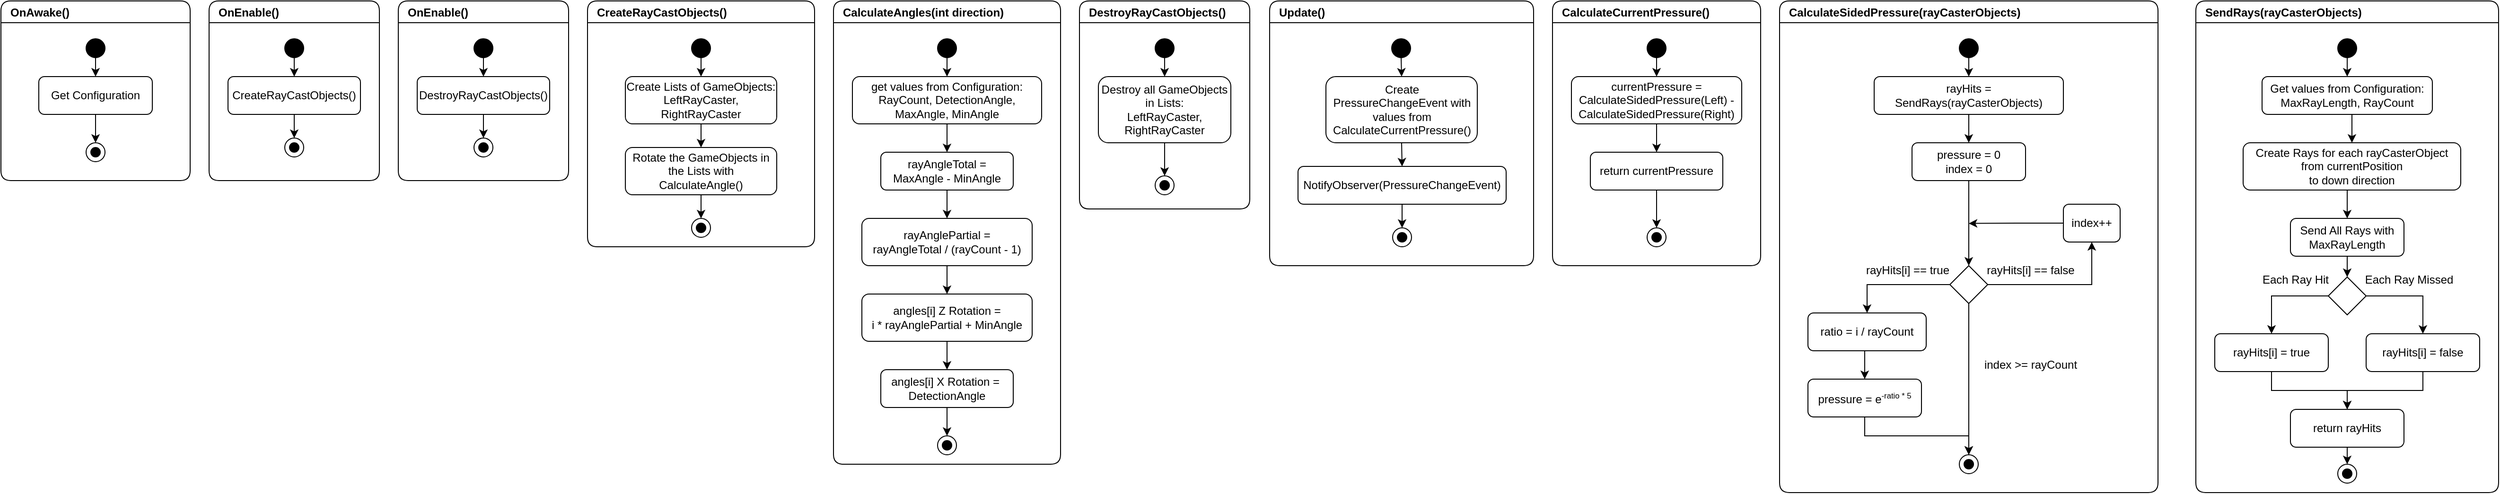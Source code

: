 <mxfile version="21.2.1" type="device" pages="2">
  <diagram id="C5RBs43oDa-KdzZeNtuy" name="SidePressureCalculator">
    <mxGraphModel dx="993" dy="639" grid="1" gridSize="10" guides="1" tooltips="1" connect="1" arrows="1" fold="1" page="1" pageScale="1" pageWidth="827" pageHeight="1169" math="0" shadow="0">
      <root>
        <mxCell id="WIyWlLk6GJQsqaUBKTNV-0" />
        <mxCell id="WIyWlLk6GJQsqaUBKTNV-1" parent="WIyWlLk6GJQsqaUBKTNV-0" />
        <mxCell id="3PD8EsSAfqM94zHy5beu-1" value="CalculateAngles(int direction)" style="swimlane;startSize=23;rounded=1;align=left;swimlaneLine=1;verticalAlign=middle;horizontal=1;labelPosition=center;verticalLabelPosition=middle;labelBorderColor=none;spacingLeft=8;" vertex="1" parent="WIyWlLk6GJQsqaUBKTNV-1">
          <mxGeometry x="960" y="120" width="240" height="490" as="geometry" />
        </mxCell>
        <mxCell id="G2wJKYzunVCFJC5xFMRT-25" style="edgeStyle=orthogonalEdgeStyle;rounded=0;orthogonalLoop=1;jettySize=auto;html=1;exitX=0.5;exitY=1;exitDx=0;exitDy=0;entryX=0.5;entryY=0;entryDx=0;entryDy=0;" edge="1" parent="3PD8EsSAfqM94zHy5beu-1" source="9zGBP2KqgMAAKQmjWY-i-0" target="9zGBP2KqgMAAKQmjWY-i-1">
          <mxGeometry relative="1" as="geometry" />
        </mxCell>
        <mxCell id="9zGBP2KqgMAAKQmjWY-i-0" value="" style="ellipse;whiteSpace=wrap;html=1;aspect=fixed;fillColor=#000000;strokeColor=#000000;" vertex="1" parent="3PD8EsSAfqM94zHy5beu-1">
          <mxGeometry x="110" y="40" width="20" height="20" as="geometry" />
        </mxCell>
        <mxCell id="G2wJKYzunVCFJC5xFMRT-26" style="edgeStyle=orthogonalEdgeStyle;rounded=0;orthogonalLoop=1;jettySize=auto;html=1;exitX=0.5;exitY=1;exitDx=0;exitDy=0;entryX=0.5;entryY=0;entryDx=0;entryDy=0;" edge="1" parent="3PD8EsSAfqM94zHy5beu-1" source="9zGBP2KqgMAAKQmjWY-i-1" target="G2wJKYzunVCFJC5xFMRT-16">
          <mxGeometry relative="1" as="geometry" />
        </mxCell>
        <mxCell id="9zGBP2KqgMAAKQmjWY-i-1" value="get values from Configuration:&lt;br&gt;RayCount, DetectionAngle, MaxAngle, MinAngle" style="rounded=1;whiteSpace=wrap;html=1;strokeColor=#000000;fillColor=default;" vertex="1" parent="3PD8EsSAfqM94zHy5beu-1">
          <mxGeometry x="20" y="80" width="200" height="50" as="geometry" />
        </mxCell>
        <mxCell id="G2wJKYzunVCFJC5xFMRT-27" style="edgeStyle=orthogonalEdgeStyle;rounded=0;orthogonalLoop=1;jettySize=auto;html=1;exitX=0.5;exitY=1;exitDx=0;exitDy=0;entryX=0.5;entryY=0;entryDx=0;entryDy=0;" edge="1" parent="3PD8EsSAfqM94zHy5beu-1" source="G2wJKYzunVCFJC5xFMRT-16" target="G2wJKYzunVCFJC5xFMRT-17">
          <mxGeometry relative="1" as="geometry" />
        </mxCell>
        <mxCell id="G2wJKYzunVCFJC5xFMRT-16" value="rayAngleTotal = MaxAngle - MinAngle" style="rounded=1;whiteSpace=wrap;html=1;strokeColor=#000000;fillColor=default;" vertex="1" parent="3PD8EsSAfqM94zHy5beu-1">
          <mxGeometry x="50" y="160" width="140" height="40" as="geometry" />
        </mxCell>
        <mxCell id="G2wJKYzunVCFJC5xFMRT-24" style="edgeStyle=orthogonalEdgeStyle;rounded=0;orthogonalLoop=1;jettySize=auto;html=1;exitX=0.5;exitY=1;exitDx=0;exitDy=0;entryX=0.5;entryY=0;entryDx=0;entryDy=0;" edge="1" parent="3PD8EsSAfqM94zHy5beu-1" source="G2wJKYzunVCFJC5xFMRT-17" target="G2wJKYzunVCFJC5xFMRT-18">
          <mxGeometry relative="1" as="geometry" />
        </mxCell>
        <mxCell id="G2wJKYzunVCFJC5xFMRT-17" value="rayAnglePartial =&lt;br&gt;rayAngleTotal / (rayCount - 1)" style="rounded=1;whiteSpace=wrap;html=1;strokeColor=#000000;fillColor=default;" vertex="1" parent="3PD8EsSAfqM94zHy5beu-1">
          <mxGeometry x="30" y="230" width="180" height="50" as="geometry" />
        </mxCell>
        <mxCell id="G2wJKYzunVCFJC5xFMRT-23" style="edgeStyle=orthogonalEdgeStyle;rounded=0;orthogonalLoop=1;jettySize=auto;html=1;exitX=0.5;exitY=1;exitDx=0;exitDy=0;entryX=0.5;entryY=0;entryDx=0;entryDy=0;" edge="1" parent="3PD8EsSAfqM94zHy5beu-1" source="G2wJKYzunVCFJC5xFMRT-18" target="G2wJKYzunVCFJC5xFMRT-19">
          <mxGeometry relative="1" as="geometry" />
        </mxCell>
        <mxCell id="G2wJKYzunVCFJC5xFMRT-18" value="angles[i] Z Rotation =&lt;br&gt;i * rayAnglePartial + MinAngle" style="rounded=1;whiteSpace=wrap;html=1;strokeColor=#000000;fillColor=default;" vertex="1" parent="3PD8EsSAfqM94zHy5beu-1">
          <mxGeometry x="30" y="310" width="180" height="50" as="geometry" />
        </mxCell>
        <mxCell id="G2wJKYzunVCFJC5xFMRT-22" style="edgeStyle=orthogonalEdgeStyle;rounded=0;orthogonalLoop=1;jettySize=auto;html=1;exitX=0.5;exitY=1;exitDx=0;exitDy=0;entryX=0.5;entryY=0;entryDx=0;entryDy=0;" edge="1" parent="3PD8EsSAfqM94zHy5beu-1" source="G2wJKYzunVCFJC5xFMRT-19" target="G2wJKYzunVCFJC5xFMRT-20">
          <mxGeometry relative="1" as="geometry" />
        </mxCell>
        <mxCell id="G2wJKYzunVCFJC5xFMRT-19" value="angles[i] X Rotation =&amp;nbsp;&lt;br&gt;DetectionAngle" style="rounded=1;whiteSpace=wrap;html=1;strokeColor=#000000;fillColor=default;" vertex="1" parent="3PD8EsSAfqM94zHy5beu-1">
          <mxGeometry x="50" y="390" width="140" height="40" as="geometry" />
        </mxCell>
        <mxCell id="G2wJKYzunVCFJC5xFMRT-20" value="" style="ellipse;whiteSpace=wrap;html=1;aspect=fixed;fillColor=#FFFFFF;strokeColor=#000000;" vertex="1" parent="3PD8EsSAfqM94zHy5beu-1">
          <mxGeometry x="110" y="460" width="20" height="20" as="geometry" />
        </mxCell>
        <mxCell id="G2wJKYzunVCFJC5xFMRT-21" value="" style="ellipse;whiteSpace=wrap;html=1;aspect=fixed;fillColor=#000000;strokeColor=#000000;strokeWidth=1;" vertex="1" parent="3PD8EsSAfqM94zHy5beu-1">
          <mxGeometry x="115" y="465" width="10" height="10" as="geometry" />
        </mxCell>
        <mxCell id="9c97Y-6t8RP4Wa17bOTk-2" value="OnAwake()" style="swimlane;startSize=23;rounded=1;align=left;swimlaneLine=1;verticalAlign=middle;horizontal=1;labelPosition=center;verticalLabelPosition=middle;labelBorderColor=none;spacingLeft=8;" vertex="1" parent="WIyWlLk6GJQsqaUBKTNV-1">
          <mxGeometry x="80" y="120" width="200" height="190" as="geometry" />
        </mxCell>
        <mxCell id="9c97Y-6t8RP4Wa17bOTk-7" style="edgeStyle=orthogonalEdgeStyle;rounded=0;orthogonalLoop=1;jettySize=auto;html=1;exitX=0.5;exitY=1;exitDx=0;exitDy=0;entryX=0.5;entryY=0;entryDx=0;entryDy=0;" edge="1" parent="9c97Y-6t8RP4Wa17bOTk-2" source="9c97Y-6t8RP4Wa17bOTk-3" target="9c97Y-6t8RP4Wa17bOTk-4">
          <mxGeometry relative="1" as="geometry" />
        </mxCell>
        <mxCell id="9c97Y-6t8RP4Wa17bOTk-3" value="" style="ellipse;whiteSpace=wrap;html=1;aspect=fixed;fillColor=#000000;strokeColor=#000000;" vertex="1" parent="9c97Y-6t8RP4Wa17bOTk-2">
          <mxGeometry x="90" y="40" width="20" height="20" as="geometry" />
        </mxCell>
        <mxCell id="9c97Y-6t8RP4Wa17bOTk-8" style="edgeStyle=orthogonalEdgeStyle;rounded=0;orthogonalLoop=1;jettySize=auto;html=1;exitX=0.5;exitY=1;exitDx=0;exitDy=0;entryX=0.5;entryY=0;entryDx=0;entryDy=0;" edge="1" parent="9c97Y-6t8RP4Wa17bOTk-2" source="9c97Y-6t8RP4Wa17bOTk-4" target="9c97Y-6t8RP4Wa17bOTk-5">
          <mxGeometry relative="1" as="geometry" />
        </mxCell>
        <mxCell id="9c97Y-6t8RP4Wa17bOTk-4" value="Get Configuration" style="rounded=1;whiteSpace=wrap;html=1;strokeColor=#000000;fillColor=default;" vertex="1" parent="9c97Y-6t8RP4Wa17bOTk-2">
          <mxGeometry x="40" y="80" width="120" height="40" as="geometry" />
        </mxCell>
        <mxCell id="9c97Y-6t8RP4Wa17bOTk-5" value="" style="ellipse;whiteSpace=wrap;html=1;aspect=fixed;fillColor=#FFFFFF;strokeColor=#000000;" vertex="1" parent="9c97Y-6t8RP4Wa17bOTk-2">
          <mxGeometry x="90" y="150" width="20" height="20" as="geometry" />
        </mxCell>
        <mxCell id="9c97Y-6t8RP4Wa17bOTk-6" value="" style="ellipse;whiteSpace=wrap;html=1;aspect=fixed;fillColor=#000000;strokeColor=#000000;strokeWidth=1;" vertex="1" parent="9c97Y-6t8RP4Wa17bOTk-2">
          <mxGeometry x="95" y="155" width="10" height="10" as="geometry" />
        </mxCell>
        <mxCell id="9zGBP2KqgMAAKQmjWY-i-2" value="CreateRayCastObjects()" style="swimlane;startSize=23;rounded=1;align=left;swimlaneLine=1;verticalAlign=middle;horizontal=1;labelPosition=center;verticalLabelPosition=middle;labelBorderColor=none;spacingLeft=8;" vertex="1" parent="WIyWlLk6GJQsqaUBKTNV-1">
          <mxGeometry x="700" y="120" width="240" height="260" as="geometry" />
        </mxCell>
        <mxCell id="9zGBP2KqgMAAKQmjWY-i-9" style="edgeStyle=orthogonalEdgeStyle;rounded=0;orthogonalLoop=1;jettySize=auto;html=1;exitX=0.5;exitY=1;exitDx=0;exitDy=0;entryX=0.5;entryY=0;entryDx=0;entryDy=0;" edge="1" parent="9zGBP2KqgMAAKQmjWY-i-2" source="9zGBP2KqgMAAKQmjWY-i-3" target="9zGBP2KqgMAAKQmjWY-i-5">
          <mxGeometry relative="1" as="geometry" />
        </mxCell>
        <mxCell id="9zGBP2KqgMAAKQmjWY-i-3" value="" style="ellipse;whiteSpace=wrap;html=1;aspect=fixed;fillColor=#000000;strokeColor=#000000;" vertex="1" parent="9zGBP2KqgMAAKQmjWY-i-2">
          <mxGeometry x="110" y="40" width="20" height="20" as="geometry" />
        </mxCell>
        <mxCell id="9zGBP2KqgMAAKQmjWY-i-10" style="edgeStyle=orthogonalEdgeStyle;rounded=0;orthogonalLoop=1;jettySize=auto;html=1;exitX=0.5;exitY=1;exitDx=0;exitDy=0;entryX=0.5;entryY=0;entryDx=0;entryDy=0;" edge="1" parent="9zGBP2KqgMAAKQmjWY-i-2" source="9zGBP2KqgMAAKQmjWY-i-5" target="9zGBP2KqgMAAKQmjWY-i-6">
          <mxGeometry relative="1" as="geometry" />
        </mxCell>
        <mxCell id="9zGBP2KqgMAAKQmjWY-i-5" value="Create Lists of GameObjects:&lt;br&gt;LeftRayCaster, RightRayCaster" style="rounded=1;whiteSpace=wrap;html=1;strokeColor=#000000;fillColor=default;" vertex="1" parent="9zGBP2KqgMAAKQmjWY-i-2">
          <mxGeometry x="40" y="80" width="160" height="50" as="geometry" />
        </mxCell>
        <mxCell id="9zGBP2KqgMAAKQmjWY-i-11" style="edgeStyle=orthogonalEdgeStyle;rounded=0;orthogonalLoop=1;jettySize=auto;html=1;exitX=0.5;exitY=1;exitDx=0;exitDy=0;entryX=0.5;entryY=0;entryDx=0;entryDy=0;" edge="1" parent="9zGBP2KqgMAAKQmjWY-i-2" source="9zGBP2KqgMAAKQmjWY-i-6" target="9zGBP2KqgMAAKQmjWY-i-7">
          <mxGeometry relative="1" as="geometry" />
        </mxCell>
        <mxCell id="9zGBP2KqgMAAKQmjWY-i-6" value="Rotate the GameObjects in the Lists with CalculateAngle()" style="rounded=1;whiteSpace=wrap;html=1;strokeColor=#000000;fillColor=default;" vertex="1" parent="9zGBP2KqgMAAKQmjWY-i-2">
          <mxGeometry x="40" y="155" width="160" height="50" as="geometry" />
        </mxCell>
        <mxCell id="9zGBP2KqgMAAKQmjWY-i-7" value="" style="ellipse;whiteSpace=wrap;html=1;aspect=fixed;fillColor=#FFFFFF;strokeColor=#000000;" vertex="1" parent="9zGBP2KqgMAAKQmjWY-i-2">
          <mxGeometry x="110" y="230" width="20" height="20" as="geometry" />
        </mxCell>
        <mxCell id="9zGBP2KqgMAAKQmjWY-i-8" value="" style="ellipse;whiteSpace=wrap;html=1;aspect=fixed;fillColor=#000000;strokeColor=#000000;strokeWidth=1;" vertex="1" parent="9zGBP2KqgMAAKQmjWY-i-2">
          <mxGeometry x="115" y="235" width="10" height="10" as="geometry" />
        </mxCell>
        <mxCell id="9zGBP2KqgMAAKQmjWY-i-12" value="OnEnable()" style="swimlane;startSize=23;rounded=1;align=left;swimlaneLine=1;verticalAlign=middle;horizontal=1;labelPosition=center;verticalLabelPosition=middle;labelBorderColor=none;spacingLeft=8;" vertex="1" parent="WIyWlLk6GJQsqaUBKTNV-1">
          <mxGeometry x="300" y="120" width="180" height="190" as="geometry" />
        </mxCell>
        <mxCell id="9zGBP2KqgMAAKQmjWY-i-17" style="edgeStyle=orthogonalEdgeStyle;rounded=0;orthogonalLoop=1;jettySize=auto;html=1;exitX=0.5;exitY=1;exitDx=0;exitDy=0;entryX=0.5;entryY=0;entryDx=0;entryDy=0;" edge="1" parent="9zGBP2KqgMAAKQmjWY-i-12" source="9zGBP2KqgMAAKQmjWY-i-13" target="9zGBP2KqgMAAKQmjWY-i-14">
          <mxGeometry relative="1" as="geometry" />
        </mxCell>
        <mxCell id="9zGBP2KqgMAAKQmjWY-i-13" value="" style="ellipse;whiteSpace=wrap;html=1;aspect=fixed;fillColor=#000000;strokeColor=#000000;" vertex="1" parent="9zGBP2KqgMAAKQmjWY-i-12">
          <mxGeometry x="80" y="40" width="20" height="20" as="geometry" />
        </mxCell>
        <mxCell id="9zGBP2KqgMAAKQmjWY-i-18" style="edgeStyle=orthogonalEdgeStyle;rounded=0;orthogonalLoop=1;jettySize=auto;html=1;exitX=0.5;exitY=1;exitDx=0;exitDy=0;entryX=0.5;entryY=0;entryDx=0;entryDy=0;" edge="1" parent="9zGBP2KqgMAAKQmjWY-i-12" source="9zGBP2KqgMAAKQmjWY-i-14" target="9zGBP2KqgMAAKQmjWY-i-15">
          <mxGeometry relative="1" as="geometry" />
        </mxCell>
        <mxCell id="9zGBP2KqgMAAKQmjWY-i-14" value="CreateRayCastObjects()" style="rounded=1;whiteSpace=wrap;html=1;strokeColor=#000000;fillColor=default;" vertex="1" parent="9zGBP2KqgMAAKQmjWY-i-12">
          <mxGeometry x="20" y="80" width="140" height="40" as="geometry" />
        </mxCell>
        <mxCell id="9zGBP2KqgMAAKQmjWY-i-15" value="" style="ellipse;whiteSpace=wrap;html=1;aspect=fixed;fillColor=#FFFFFF;strokeColor=#000000;" vertex="1" parent="9zGBP2KqgMAAKQmjWY-i-12">
          <mxGeometry x="80" y="145" width="20" height="20" as="geometry" />
        </mxCell>
        <mxCell id="9zGBP2KqgMAAKQmjWY-i-16" value="" style="ellipse;whiteSpace=wrap;html=1;aspect=fixed;fillColor=#000000;strokeColor=#000000;strokeWidth=1;" vertex="1" parent="9zGBP2KqgMAAKQmjWY-i-12">
          <mxGeometry x="85" y="150" width="10" height="10" as="geometry" />
        </mxCell>
        <mxCell id="9zGBP2KqgMAAKQmjWY-i-19" value="OnEnable()" style="swimlane;startSize=23;rounded=1;align=left;swimlaneLine=1;verticalAlign=middle;horizontal=1;labelPosition=center;verticalLabelPosition=middle;labelBorderColor=none;spacingLeft=8;" vertex="1" parent="WIyWlLk6GJQsqaUBKTNV-1">
          <mxGeometry x="500" y="120" width="180" height="190" as="geometry" />
        </mxCell>
        <mxCell id="9zGBP2KqgMAAKQmjWY-i-20" style="edgeStyle=orthogonalEdgeStyle;rounded=0;orthogonalLoop=1;jettySize=auto;html=1;exitX=0.5;exitY=1;exitDx=0;exitDy=0;entryX=0.5;entryY=0;entryDx=0;entryDy=0;" edge="1" parent="9zGBP2KqgMAAKQmjWY-i-19" source="9zGBP2KqgMAAKQmjWY-i-21" target="9zGBP2KqgMAAKQmjWY-i-23">
          <mxGeometry relative="1" as="geometry" />
        </mxCell>
        <mxCell id="9zGBP2KqgMAAKQmjWY-i-21" value="" style="ellipse;whiteSpace=wrap;html=1;aspect=fixed;fillColor=#000000;strokeColor=#000000;" vertex="1" parent="9zGBP2KqgMAAKQmjWY-i-19">
          <mxGeometry x="80" y="40" width="20" height="20" as="geometry" />
        </mxCell>
        <mxCell id="9zGBP2KqgMAAKQmjWY-i-22" style="edgeStyle=orthogonalEdgeStyle;rounded=0;orthogonalLoop=1;jettySize=auto;html=1;exitX=0.5;exitY=1;exitDx=0;exitDy=0;entryX=0.5;entryY=0;entryDx=0;entryDy=0;" edge="1" parent="9zGBP2KqgMAAKQmjWY-i-19" source="9zGBP2KqgMAAKQmjWY-i-23" target="9zGBP2KqgMAAKQmjWY-i-24">
          <mxGeometry relative="1" as="geometry" />
        </mxCell>
        <mxCell id="9zGBP2KqgMAAKQmjWY-i-23" value="DestroyRayCastObjects()" style="rounded=1;whiteSpace=wrap;html=1;strokeColor=#000000;fillColor=default;" vertex="1" parent="9zGBP2KqgMAAKQmjWY-i-19">
          <mxGeometry x="20" y="80" width="140" height="40" as="geometry" />
        </mxCell>
        <mxCell id="9zGBP2KqgMAAKQmjWY-i-24" value="" style="ellipse;whiteSpace=wrap;html=1;aspect=fixed;fillColor=#FFFFFF;strokeColor=#000000;" vertex="1" parent="9zGBP2KqgMAAKQmjWY-i-19">
          <mxGeometry x="80" y="145" width="20" height="20" as="geometry" />
        </mxCell>
        <mxCell id="9zGBP2KqgMAAKQmjWY-i-25" value="" style="ellipse;whiteSpace=wrap;html=1;aspect=fixed;fillColor=#000000;strokeColor=#000000;strokeWidth=1;" vertex="1" parent="9zGBP2KqgMAAKQmjWY-i-19">
          <mxGeometry x="85" y="150" width="10" height="10" as="geometry" />
        </mxCell>
        <mxCell id="9zGBP2KqgMAAKQmjWY-i-26" value="DestroyRayCastObjects()" style="swimlane;startSize=23;rounded=1;align=left;swimlaneLine=1;verticalAlign=middle;horizontal=1;labelPosition=center;verticalLabelPosition=middle;labelBorderColor=none;spacingLeft=8;" vertex="1" parent="WIyWlLk6GJQsqaUBKTNV-1">
          <mxGeometry x="1220" y="120" width="180" height="220" as="geometry" />
        </mxCell>
        <mxCell id="9zGBP2KqgMAAKQmjWY-i-32" style="edgeStyle=orthogonalEdgeStyle;rounded=0;orthogonalLoop=1;jettySize=auto;html=1;exitX=0.5;exitY=1;exitDx=0;exitDy=0;entryX=0.5;entryY=0;entryDx=0;entryDy=0;" edge="1" parent="9zGBP2KqgMAAKQmjWY-i-26" source="9zGBP2KqgMAAKQmjWY-i-27" target="9zGBP2KqgMAAKQmjWY-i-28">
          <mxGeometry relative="1" as="geometry" />
        </mxCell>
        <mxCell id="9zGBP2KqgMAAKQmjWY-i-27" value="" style="ellipse;whiteSpace=wrap;html=1;aspect=fixed;fillColor=#000000;strokeColor=#000000;" vertex="1" parent="9zGBP2KqgMAAKQmjWY-i-26">
          <mxGeometry x="80" y="40" width="20" height="20" as="geometry" />
        </mxCell>
        <mxCell id="9zGBP2KqgMAAKQmjWY-i-31" style="edgeStyle=orthogonalEdgeStyle;rounded=0;orthogonalLoop=1;jettySize=auto;html=1;exitX=0.5;exitY=1;exitDx=0;exitDy=0;entryX=0.5;entryY=0;entryDx=0;entryDy=0;" edge="1" parent="9zGBP2KqgMAAKQmjWY-i-26" source="9zGBP2KqgMAAKQmjWY-i-28" target="9zGBP2KqgMAAKQmjWY-i-29">
          <mxGeometry relative="1" as="geometry" />
        </mxCell>
        <mxCell id="9zGBP2KqgMAAKQmjWY-i-28" value="Destroy all GameObjects in Lists:&lt;br&gt;LeftRayCaster,&lt;br&gt;RightRayCaster" style="rounded=1;whiteSpace=wrap;html=1;strokeColor=#000000;fillColor=default;" vertex="1" parent="9zGBP2KqgMAAKQmjWY-i-26">
          <mxGeometry x="20" y="80" width="140" height="70" as="geometry" />
        </mxCell>
        <mxCell id="9zGBP2KqgMAAKQmjWY-i-29" value="" style="ellipse;whiteSpace=wrap;html=1;aspect=fixed;fillColor=#FFFFFF;strokeColor=#000000;" vertex="1" parent="9zGBP2KqgMAAKQmjWY-i-26">
          <mxGeometry x="80" y="185" width="20" height="20" as="geometry" />
        </mxCell>
        <mxCell id="9zGBP2KqgMAAKQmjWY-i-30" value="" style="ellipse;whiteSpace=wrap;html=1;aspect=fixed;fillColor=#000000;strokeColor=#000000;strokeWidth=1;" vertex="1" parent="9zGBP2KqgMAAKQmjWY-i-26">
          <mxGeometry x="85" y="190" width="10" height="10" as="geometry" />
        </mxCell>
        <mxCell id="9zGBP2KqgMAAKQmjWY-i-33" value="Update()" style="swimlane;startSize=23;rounded=1;align=left;swimlaneLine=1;verticalAlign=middle;horizontal=1;labelPosition=center;verticalLabelPosition=middle;labelBorderColor=none;spacingLeft=8;" vertex="1" parent="WIyWlLk6GJQsqaUBKTNV-1">
          <mxGeometry x="1421" y="120" width="279" height="280" as="geometry" />
        </mxCell>
        <mxCell id="of_sDYB_OQdDx8jUzju8-2" style="edgeStyle=orthogonalEdgeStyle;rounded=0;orthogonalLoop=1;jettySize=auto;html=1;exitX=0.5;exitY=1;exitDx=0;exitDy=0;entryX=0.5;entryY=0;entryDx=0;entryDy=0;" edge="1" parent="9zGBP2KqgMAAKQmjWY-i-33" source="9zGBP2KqgMAAKQmjWY-i-34" target="9zGBP2KqgMAAKQmjWY-i-35">
          <mxGeometry relative="1" as="geometry" />
        </mxCell>
        <mxCell id="9zGBP2KqgMAAKQmjWY-i-34" value="" style="ellipse;whiteSpace=wrap;html=1;aspect=fixed;fillColor=#000000;strokeColor=#000000;" vertex="1" parent="9zGBP2KqgMAAKQmjWY-i-33">
          <mxGeometry x="129" y="40" width="20" height="20" as="geometry" />
        </mxCell>
        <mxCell id="of_sDYB_OQdDx8jUzju8-3" style="edgeStyle=orthogonalEdgeStyle;rounded=0;orthogonalLoop=1;jettySize=auto;html=1;exitX=0.5;exitY=1;exitDx=0;exitDy=0;entryX=0.5;entryY=0;entryDx=0;entryDy=0;" edge="1" parent="9zGBP2KqgMAAKQmjWY-i-33" source="9zGBP2KqgMAAKQmjWY-i-35" target="9zGBP2KqgMAAKQmjWY-i-36">
          <mxGeometry relative="1" as="geometry" />
        </mxCell>
        <mxCell id="9zGBP2KqgMAAKQmjWY-i-35" value="Create PressureChangeEvent with values from CalculateCurrentPressure()" style="rounded=1;whiteSpace=wrap;html=1;strokeColor=#000000;fillColor=default;" vertex="1" parent="9zGBP2KqgMAAKQmjWY-i-33">
          <mxGeometry x="59.5" y="80" width="160" height="70" as="geometry" />
        </mxCell>
        <mxCell id="of_sDYB_OQdDx8jUzju8-4" style="edgeStyle=orthogonalEdgeStyle;rounded=0;orthogonalLoop=1;jettySize=auto;html=1;exitX=0.5;exitY=1;exitDx=0;exitDy=0;entryX=0.5;entryY=0;entryDx=0;entryDy=0;" edge="1" parent="9zGBP2KqgMAAKQmjWY-i-33" source="9zGBP2KqgMAAKQmjWY-i-36" target="of_sDYB_OQdDx8jUzju8-0">
          <mxGeometry relative="1" as="geometry" />
        </mxCell>
        <mxCell id="9zGBP2KqgMAAKQmjWY-i-36" value="NotifyObserver(PressureChangeEvent)" style="rounded=1;whiteSpace=wrap;html=1;strokeColor=#000000;fillColor=default;" vertex="1" parent="9zGBP2KqgMAAKQmjWY-i-33">
          <mxGeometry x="30" y="175" width="220" height="40" as="geometry" />
        </mxCell>
        <mxCell id="of_sDYB_OQdDx8jUzju8-0" value="" style="ellipse;whiteSpace=wrap;html=1;aspect=fixed;fillColor=#FFFFFF;strokeColor=#000000;" vertex="1" parent="9zGBP2KqgMAAKQmjWY-i-33">
          <mxGeometry x="130" y="240" width="20" height="20" as="geometry" />
        </mxCell>
        <mxCell id="of_sDYB_OQdDx8jUzju8-1" value="" style="ellipse;whiteSpace=wrap;html=1;aspect=fixed;fillColor=#000000;strokeColor=#000000;strokeWidth=1;" vertex="1" parent="9zGBP2KqgMAAKQmjWY-i-33">
          <mxGeometry x="135" y="245" width="10" height="10" as="geometry" />
        </mxCell>
        <mxCell id="of_sDYB_OQdDx8jUzju8-5" value="CalculateCurrentPressure()" style="swimlane;startSize=23;rounded=1;align=left;swimlaneLine=1;verticalAlign=middle;horizontal=1;labelPosition=center;verticalLabelPosition=middle;labelBorderColor=none;spacingLeft=8;" vertex="1" parent="WIyWlLk6GJQsqaUBKTNV-1">
          <mxGeometry x="1720" y="120" width="220" height="280" as="geometry" />
        </mxCell>
        <mxCell id="of_sDYB_OQdDx8jUzju8-12" style="edgeStyle=orthogonalEdgeStyle;rounded=0;orthogonalLoop=1;jettySize=auto;html=1;exitX=0.5;exitY=1;exitDx=0;exitDy=0;entryX=0.5;entryY=0;entryDx=0;entryDy=0;" edge="1" parent="of_sDYB_OQdDx8jUzju8-5" source="of_sDYB_OQdDx8jUzju8-6" target="of_sDYB_OQdDx8jUzju8-7">
          <mxGeometry relative="1" as="geometry" />
        </mxCell>
        <mxCell id="of_sDYB_OQdDx8jUzju8-6" value="" style="ellipse;whiteSpace=wrap;html=1;aspect=fixed;fillColor=#000000;strokeColor=#000000;" vertex="1" parent="of_sDYB_OQdDx8jUzju8-5">
          <mxGeometry x="100" y="40" width="20" height="20" as="geometry" />
        </mxCell>
        <mxCell id="of_sDYB_OQdDx8jUzju8-13" style="edgeStyle=orthogonalEdgeStyle;rounded=0;orthogonalLoop=1;jettySize=auto;html=1;exitX=0.5;exitY=1;exitDx=0;exitDy=0;entryX=0.5;entryY=0;entryDx=0;entryDy=0;" edge="1" parent="of_sDYB_OQdDx8jUzju8-5" source="of_sDYB_OQdDx8jUzju8-7" target="of_sDYB_OQdDx8jUzju8-8">
          <mxGeometry relative="1" as="geometry" />
        </mxCell>
        <mxCell id="of_sDYB_OQdDx8jUzju8-7" value="currentPressure = CalculateSidedPressure(Left) - CalculateSidedPressure(Right)" style="rounded=1;whiteSpace=wrap;html=1;strokeColor=#000000;fillColor=default;" vertex="1" parent="of_sDYB_OQdDx8jUzju8-5">
          <mxGeometry x="20" y="80" width="180" height="50" as="geometry" />
        </mxCell>
        <mxCell id="of_sDYB_OQdDx8jUzju8-11" style="edgeStyle=orthogonalEdgeStyle;rounded=0;orthogonalLoop=1;jettySize=auto;html=1;exitX=0.5;exitY=1;exitDx=0;exitDy=0;entryX=0.5;entryY=0;entryDx=0;entryDy=0;" edge="1" parent="of_sDYB_OQdDx8jUzju8-5" source="of_sDYB_OQdDx8jUzju8-8" target="of_sDYB_OQdDx8jUzju8-9">
          <mxGeometry relative="1" as="geometry" />
        </mxCell>
        <mxCell id="of_sDYB_OQdDx8jUzju8-8" value="return currentPressure" style="rounded=1;whiteSpace=wrap;html=1;strokeColor=#000000;fillColor=default;" vertex="1" parent="of_sDYB_OQdDx8jUzju8-5">
          <mxGeometry x="40" y="160" width="140" height="40" as="geometry" />
        </mxCell>
        <mxCell id="of_sDYB_OQdDx8jUzju8-9" value="" style="ellipse;whiteSpace=wrap;html=1;aspect=fixed;fillColor=#FFFFFF;strokeColor=#000000;" vertex="1" parent="of_sDYB_OQdDx8jUzju8-5">
          <mxGeometry x="100" y="240" width="20" height="20" as="geometry" />
        </mxCell>
        <mxCell id="of_sDYB_OQdDx8jUzju8-10" value="" style="ellipse;whiteSpace=wrap;html=1;aspect=fixed;fillColor=#000000;strokeColor=#000000;strokeWidth=1;" vertex="1" parent="of_sDYB_OQdDx8jUzju8-5">
          <mxGeometry x="105" y="245" width="10" height="10" as="geometry" />
        </mxCell>
        <mxCell id="of_sDYB_OQdDx8jUzju8-14" value="CalculateSidedPressure(rayCasterObjects)" style="swimlane;startSize=23;rounded=1;align=left;swimlaneLine=1;verticalAlign=middle;horizontal=1;labelPosition=center;verticalLabelPosition=middle;labelBorderColor=none;spacingLeft=8;" vertex="1" parent="WIyWlLk6GJQsqaUBKTNV-1">
          <mxGeometry x="1960" y="120" width="400" height="520" as="geometry" />
        </mxCell>
        <mxCell id="G2wJKYzunVCFJC5xFMRT-14" style="edgeStyle=orthogonalEdgeStyle;rounded=0;orthogonalLoop=1;jettySize=auto;html=1;exitX=0.5;exitY=1;exitDx=0;exitDy=0;entryX=0.5;entryY=0;entryDx=0;entryDy=0;" edge="1" parent="of_sDYB_OQdDx8jUzju8-14" source="of_sDYB_OQdDx8jUzju8-15" target="of_sDYB_OQdDx8jUzju8-16">
          <mxGeometry relative="1" as="geometry" />
        </mxCell>
        <mxCell id="of_sDYB_OQdDx8jUzju8-15" value="" style="ellipse;whiteSpace=wrap;html=1;aspect=fixed;fillColor=#000000;strokeColor=#000000;" vertex="1" parent="of_sDYB_OQdDx8jUzju8-14">
          <mxGeometry x="190" y="40" width="20" height="20" as="geometry" />
        </mxCell>
        <mxCell id="G2wJKYzunVCFJC5xFMRT-15" style="edgeStyle=orthogonalEdgeStyle;rounded=0;orthogonalLoop=1;jettySize=auto;html=1;exitX=0.5;exitY=1;exitDx=0;exitDy=0;entryX=0.5;entryY=0;entryDx=0;entryDy=0;" edge="1" parent="of_sDYB_OQdDx8jUzju8-14" source="of_sDYB_OQdDx8jUzju8-16" target="of_sDYB_OQdDx8jUzju8-17">
          <mxGeometry relative="1" as="geometry" />
        </mxCell>
        <mxCell id="of_sDYB_OQdDx8jUzju8-16" value="rayHits = SendRays(rayCasterObjects)" style="rounded=1;whiteSpace=wrap;html=1;strokeColor=#000000;fillColor=default;" vertex="1" parent="of_sDYB_OQdDx8jUzju8-14">
          <mxGeometry x="100" y="80" width="200" height="40" as="geometry" />
        </mxCell>
        <mxCell id="G2wJKYzunVCFJC5xFMRT-7" style="edgeStyle=orthogonalEdgeStyle;rounded=0;orthogonalLoop=1;jettySize=auto;html=1;exitX=0.5;exitY=1;exitDx=0;exitDy=0;entryX=0.5;entryY=0;entryDx=0;entryDy=0;" edge="1" parent="of_sDYB_OQdDx8jUzju8-14" source="of_sDYB_OQdDx8jUzju8-17" target="of_sDYB_OQdDx8jUzju8-18">
          <mxGeometry relative="1" as="geometry" />
        </mxCell>
        <mxCell id="of_sDYB_OQdDx8jUzju8-17" value="pressure = 0&lt;br&gt;index = 0" style="rounded=1;whiteSpace=wrap;html=1;strokeColor=#000000;fillColor=default;" vertex="1" parent="of_sDYB_OQdDx8jUzju8-14">
          <mxGeometry x="140" y="150" width="120" height="40" as="geometry" />
        </mxCell>
        <mxCell id="G2wJKYzunVCFJC5xFMRT-4" style="edgeStyle=orthogonalEdgeStyle;rounded=0;orthogonalLoop=1;jettySize=auto;html=1;exitX=0;exitY=0.5;exitDx=0;exitDy=0;entryX=0.5;entryY=0;entryDx=0;entryDy=0;" edge="1" parent="of_sDYB_OQdDx8jUzju8-14" source="of_sDYB_OQdDx8jUzju8-18" target="of_sDYB_OQdDx8jUzju8-20">
          <mxGeometry relative="1" as="geometry" />
        </mxCell>
        <mxCell id="G2wJKYzunVCFJC5xFMRT-9" style="edgeStyle=orthogonalEdgeStyle;rounded=0;orthogonalLoop=1;jettySize=auto;html=1;exitX=1;exitY=0.5;exitDx=0;exitDy=0;entryX=0.5;entryY=1;entryDx=0;entryDy=0;" edge="1" parent="of_sDYB_OQdDx8jUzju8-14" source="of_sDYB_OQdDx8jUzju8-18" target="G2wJKYzunVCFJC5xFMRT-6">
          <mxGeometry relative="1" as="geometry" />
        </mxCell>
        <mxCell id="G2wJKYzunVCFJC5xFMRT-11" style="edgeStyle=orthogonalEdgeStyle;rounded=0;orthogonalLoop=1;jettySize=auto;html=1;exitX=0.5;exitY=1;exitDx=0;exitDy=0;entryX=0.5;entryY=0;entryDx=0;entryDy=0;" edge="1" parent="of_sDYB_OQdDx8jUzju8-14" source="of_sDYB_OQdDx8jUzju8-18" target="G2wJKYzunVCFJC5xFMRT-0">
          <mxGeometry relative="1" as="geometry" />
        </mxCell>
        <mxCell id="of_sDYB_OQdDx8jUzju8-18" value="" style="rhombus;whiteSpace=wrap;html=1;" vertex="1" parent="of_sDYB_OQdDx8jUzju8-14">
          <mxGeometry x="180" y="280" width="40" height="40" as="geometry" />
        </mxCell>
        <mxCell id="of_sDYB_OQdDx8jUzju8-19" value="rayHits[i] == true" style="text;html=1;align=center;verticalAlign=middle;resizable=0;points=[];autosize=1;strokeColor=none;fillColor=none;" vertex="1" parent="of_sDYB_OQdDx8jUzju8-14">
          <mxGeometry x="80" y="270" width="110" height="30" as="geometry" />
        </mxCell>
        <mxCell id="G2wJKYzunVCFJC5xFMRT-3" style="edgeStyle=orthogonalEdgeStyle;rounded=0;orthogonalLoop=1;jettySize=auto;html=1;exitX=0.5;exitY=1;exitDx=0;exitDy=0;entryX=0.5;entryY=0;entryDx=0;entryDy=0;" edge="1" parent="of_sDYB_OQdDx8jUzju8-14" source="of_sDYB_OQdDx8jUzju8-20" target="of_sDYB_OQdDx8jUzju8-21">
          <mxGeometry relative="1" as="geometry" />
        </mxCell>
        <mxCell id="of_sDYB_OQdDx8jUzju8-20" value="ratio = i / rayCount" style="rounded=1;whiteSpace=wrap;html=1;strokeColor=#000000;fillColor=default;" vertex="1" parent="of_sDYB_OQdDx8jUzju8-14">
          <mxGeometry x="30" y="330" width="125" height="40" as="geometry" />
        </mxCell>
        <mxCell id="G2wJKYzunVCFJC5xFMRT-2" style="edgeStyle=orthogonalEdgeStyle;rounded=0;orthogonalLoop=1;jettySize=auto;html=1;exitX=0.5;exitY=1;exitDx=0;exitDy=0;entryX=0.5;entryY=0;entryDx=0;entryDy=0;" edge="1" parent="of_sDYB_OQdDx8jUzju8-14" source="of_sDYB_OQdDx8jUzju8-21" target="G2wJKYzunVCFJC5xFMRT-0">
          <mxGeometry relative="1" as="geometry" />
        </mxCell>
        <mxCell id="of_sDYB_OQdDx8jUzju8-21" value="pressure = e&lt;span style=&quot;font-size: 10px;&quot;&gt;&lt;sup&gt;-ratio * 5&lt;/sup&gt;&lt;/span&gt;" style="rounded=1;whiteSpace=wrap;html=1;strokeColor=#000000;fillColor=default;" vertex="1" parent="of_sDYB_OQdDx8jUzju8-14">
          <mxGeometry x="30" y="400" width="120" height="40" as="geometry" />
        </mxCell>
        <mxCell id="G2wJKYzunVCFJC5xFMRT-0" value="" style="ellipse;whiteSpace=wrap;html=1;aspect=fixed;fillColor=#FFFFFF;strokeColor=#000000;" vertex="1" parent="of_sDYB_OQdDx8jUzju8-14">
          <mxGeometry x="190" y="480" width="20" height="20" as="geometry" />
        </mxCell>
        <mxCell id="G2wJKYzunVCFJC5xFMRT-1" value="" style="ellipse;whiteSpace=wrap;html=1;aspect=fixed;fillColor=#000000;strokeColor=#000000;strokeWidth=1;" vertex="1" parent="of_sDYB_OQdDx8jUzju8-14">
          <mxGeometry x="195" y="485" width="10" height="10" as="geometry" />
        </mxCell>
        <mxCell id="G2wJKYzunVCFJC5xFMRT-10" style="edgeStyle=orthogonalEdgeStyle;rounded=0;orthogonalLoop=1;jettySize=auto;html=1;exitX=0;exitY=0.5;exitDx=0;exitDy=0;" edge="1" parent="of_sDYB_OQdDx8jUzju8-14" source="G2wJKYzunVCFJC5xFMRT-6">
          <mxGeometry relative="1" as="geometry">
            <mxPoint x="200" y="235.333" as="targetPoint" />
          </mxGeometry>
        </mxCell>
        <mxCell id="G2wJKYzunVCFJC5xFMRT-6" value="index++" style="rounded=1;whiteSpace=wrap;html=1;strokeColor=#000000;fillColor=default;" vertex="1" parent="of_sDYB_OQdDx8jUzju8-14">
          <mxGeometry x="300" y="215" width="60" height="40" as="geometry" />
        </mxCell>
        <mxCell id="G2wJKYzunVCFJC5xFMRT-12" value="index &amp;gt;= rayCount" style="text;html=1;align=center;verticalAlign=middle;resizable=0;points=[];autosize=1;strokeColor=none;fillColor=none;" vertex="1" parent="of_sDYB_OQdDx8jUzju8-14">
          <mxGeometry x="205" y="370" width="120" height="30" as="geometry" />
        </mxCell>
        <mxCell id="G2wJKYzunVCFJC5xFMRT-13" value="rayHits[i] == false" style="text;html=1;align=center;verticalAlign=middle;resizable=0;points=[];autosize=1;strokeColor=none;fillColor=none;" vertex="1" parent="of_sDYB_OQdDx8jUzju8-14">
          <mxGeometry x="205" y="270" width="120" height="30" as="geometry" />
        </mxCell>
        <mxCell id="G2wJKYzunVCFJC5xFMRT-28" value="SendRays(rayCasterObjects)" style="swimlane;startSize=23;rounded=1;align=left;swimlaneLine=1;verticalAlign=middle;horizontal=1;labelPosition=center;verticalLabelPosition=middle;labelBorderColor=none;spacingLeft=8;" vertex="1" parent="WIyWlLk6GJQsqaUBKTNV-1">
          <mxGeometry x="2400" y="120" width="320" height="520" as="geometry" />
        </mxCell>
        <mxCell id="G2wJKYzunVCFJC5xFMRT-40" style="edgeStyle=orthogonalEdgeStyle;rounded=0;orthogonalLoop=1;jettySize=auto;html=1;exitX=0.5;exitY=1;exitDx=0;exitDy=0;entryX=0.5;entryY=0;entryDx=0;entryDy=0;" edge="1" parent="G2wJKYzunVCFJC5xFMRT-28" source="G2wJKYzunVCFJC5xFMRT-29" target="G2wJKYzunVCFJC5xFMRT-30">
          <mxGeometry relative="1" as="geometry" />
        </mxCell>
        <mxCell id="G2wJKYzunVCFJC5xFMRT-29" value="" style="ellipse;whiteSpace=wrap;html=1;aspect=fixed;fillColor=#000000;strokeColor=#000000;" vertex="1" parent="G2wJKYzunVCFJC5xFMRT-28">
          <mxGeometry x="150" y="40" width="20" height="20" as="geometry" />
        </mxCell>
        <mxCell id="G2wJKYzunVCFJC5xFMRT-41" style="edgeStyle=orthogonalEdgeStyle;rounded=0;orthogonalLoop=1;jettySize=auto;html=1;exitX=0.5;exitY=1;exitDx=0;exitDy=0;entryX=0.5;entryY=0;entryDx=0;entryDy=0;" edge="1" parent="G2wJKYzunVCFJC5xFMRT-28" source="G2wJKYzunVCFJC5xFMRT-30" target="G2wJKYzunVCFJC5xFMRT-31">
          <mxGeometry relative="1" as="geometry" />
        </mxCell>
        <mxCell id="G2wJKYzunVCFJC5xFMRT-30" value="Get values from Configuration:&lt;br&gt;MaxRayLength, RayCount" style="rounded=1;whiteSpace=wrap;html=1;strokeColor=#000000;fillColor=default;" vertex="1" parent="G2wJKYzunVCFJC5xFMRT-28">
          <mxGeometry x="70" y="80" width="180" height="40" as="geometry" />
        </mxCell>
        <mxCell id="G2wJKYzunVCFJC5xFMRT-42" style="edgeStyle=orthogonalEdgeStyle;rounded=0;orthogonalLoop=1;jettySize=auto;html=1;exitX=0.5;exitY=1;exitDx=0;exitDy=0;entryX=0.5;entryY=0;entryDx=0;entryDy=0;" edge="1" parent="G2wJKYzunVCFJC5xFMRT-28" source="G2wJKYzunVCFJC5xFMRT-31" target="G2wJKYzunVCFJC5xFMRT-32">
          <mxGeometry relative="1" as="geometry" />
        </mxCell>
        <mxCell id="G2wJKYzunVCFJC5xFMRT-31" value="Create Rays for each rayCasterObject&lt;br&gt;from currentPosition&lt;br&gt;to down direction" style="rounded=1;whiteSpace=wrap;html=1;strokeColor=#000000;fillColor=default;" vertex="1" parent="G2wJKYzunVCFJC5xFMRT-28">
          <mxGeometry x="50" y="150" width="230" height="50" as="geometry" />
        </mxCell>
        <mxCell id="G2wJKYzunVCFJC5xFMRT-43" style="edgeStyle=orthogonalEdgeStyle;rounded=0;orthogonalLoop=1;jettySize=auto;html=1;exitX=0.5;exitY=1;exitDx=0;exitDy=0;entryX=0.5;entryY=0;entryDx=0;entryDy=0;" edge="1" parent="G2wJKYzunVCFJC5xFMRT-28" source="G2wJKYzunVCFJC5xFMRT-32" target="G2wJKYzunVCFJC5xFMRT-33">
          <mxGeometry relative="1" as="geometry" />
        </mxCell>
        <mxCell id="G2wJKYzunVCFJC5xFMRT-32" value="Send All Rays with MaxRayLength" style="rounded=1;whiteSpace=wrap;html=1;strokeColor=#000000;fillColor=default;" vertex="1" parent="G2wJKYzunVCFJC5xFMRT-28">
          <mxGeometry x="100" y="230" width="120" height="40" as="geometry" />
        </mxCell>
        <mxCell id="G2wJKYzunVCFJC5xFMRT-36" style="edgeStyle=orthogonalEdgeStyle;rounded=0;orthogonalLoop=1;jettySize=auto;html=1;exitX=0;exitY=0.5;exitDx=0;exitDy=0;entryX=0.5;entryY=0;entryDx=0;entryDy=0;" edge="1" parent="G2wJKYzunVCFJC5xFMRT-28" source="G2wJKYzunVCFJC5xFMRT-33" target="G2wJKYzunVCFJC5xFMRT-34">
          <mxGeometry relative="1" as="geometry" />
        </mxCell>
        <mxCell id="G2wJKYzunVCFJC5xFMRT-39" style="edgeStyle=orthogonalEdgeStyle;rounded=0;orthogonalLoop=1;jettySize=auto;html=1;exitX=1;exitY=0.5;exitDx=0;exitDy=0;entryX=0.5;entryY=0;entryDx=0;entryDy=0;" edge="1" parent="G2wJKYzunVCFJC5xFMRT-28" source="G2wJKYzunVCFJC5xFMRT-33" target="G2wJKYzunVCFJC5xFMRT-37">
          <mxGeometry relative="1" as="geometry" />
        </mxCell>
        <mxCell id="G2wJKYzunVCFJC5xFMRT-33" value="" style="rhombus;whiteSpace=wrap;html=1;" vertex="1" parent="G2wJKYzunVCFJC5xFMRT-28">
          <mxGeometry x="140" y="292" width="40" height="40" as="geometry" />
        </mxCell>
        <mxCell id="G2wJKYzunVCFJC5xFMRT-51" style="edgeStyle=orthogonalEdgeStyle;rounded=0;orthogonalLoop=1;jettySize=auto;html=1;exitX=0.5;exitY=1;exitDx=0;exitDy=0;entryX=0.5;entryY=0;entryDx=0;entryDy=0;" edge="1" parent="G2wJKYzunVCFJC5xFMRT-28" source="G2wJKYzunVCFJC5xFMRT-34" target="G2wJKYzunVCFJC5xFMRT-49">
          <mxGeometry relative="1" as="geometry" />
        </mxCell>
        <mxCell id="G2wJKYzunVCFJC5xFMRT-34" value="rayHits[i] = true" style="rounded=1;whiteSpace=wrap;html=1;strokeColor=#000000;fillColor=default;" vertex="1" parent="G2wJKYzunVCFJC5xFMRT-28">
          <mxGeometry x="20" y="352" width="120" height="40" as="geometry" />
        </mxCell>
        <mxCell id="G2wJKYzunVCFJC5xFMRT-35" value="Each Ray Hit" style="text;html=1;align=center;verticalAlign=middle;resizable=0;points=[];autosize=1;strokeColor=none;fillColor=none;" vertex="1" parent="G2wJKYzunVCFJC5xFMRT-28">
          <mxGeometry x="60" y="280" width="90" height="30" as="geometry" />
        </mxCell>
        <mxCell id="G2wJKYzunVCFJC5xFMRT-50" style="edgeStyle=orthogonalEdgeStyle;rounded=0;orthogonalLoop=1;jettySize=auto;html=1;exitX=0.5;exitY=1;exitDx=0;exitDy=0;entryX=0.5;entryY=0;entryDx=0;entryDy=0;" edge="1" parent="G2wJKYzunVCFJC5xFMRT-28" source="G2wJKYzunVCFJC5xFMRT-37" target="G2wJKYzunVCFJC5xFMRT-49">
          <mxGeometry relative="1" as="geometry" />
        </mxCell>
        <mxCell id="G2wJKYzunVCFJC5xFMRT-37" value="rayHits[i] = false" style="rounded=1;whiteSpace=wrap;html=1;strokeColor=#000000;fillColor=default;" vertex="1" parent="G2wJKYzunVCFJC5xFMRT-28">
          <mxGeometry x="180" y="352" width="120" height="40" as="geometry" />
        </mxCell>
        <mxCell id="G2wJKYzunVCFJC5xFMRT-38" value="Each Ray Missed" style="text;html=1;align=center;verticalAlign=middle;resizable=0;points=[];autosize=1;strokeColor=none;fillColor=none;" vertex="1" parent="G2wJKYzunVCFJC5xFMRT-28">
          <mxGeometry x="165" y="280" width="120" height="30" as="geometry" />
        </mxCell>
        <mxCell id="G2wJKYzunVCFJC5xFMRT-44" value="" style="ellipse;whiteSpace=wrap;html=1;aspect=fixed;fillColor=#FFFFFF;strokeColor=#000000;" vertex="1" parent="G2wJKYzunVCFJC5xFMRT-28">
          <mxGeometry x="150" y="490" width="20" height="20" as="geometry" />
        </mxCell>
        <mxCell id="G2wJKYzunVCFJC5xFMRT-45" value="" style="ellipse;whiteSpace=wrap;html=1;aspect=fixed;fillColor=#000000;strokeColor=#000000;strokeWidth=1;" vertex="1" parent="G2wJKYzunVCFJC5xFMRT-28">
          <mxGeometry x="155" y="495" width="10" height="10" as="geometry" />
        </mxCell>
        <mxCell id="G2wJKYzunVCFJC5xFMRT-53" style="edgeStyle=orthogonalEdgeStyle;rounded=0;orthogonalLoop=1;jettySize=auto;html=1;exitX=0.5;exitY=1;exitDx=0;exitDy=0;entryX=0.5;entryY=0;entryDx=0;entryDy=0;" edge="1" parent="G2wJKYzunVCFJC5xFMRT-28" source="G2wJKYzunVCFJC5xFMRT-49" target="G2wJKYzunVCFJC5xFMRT-44">
          <mxGeometry relative="1" as="geometry" />
        </mxCell>
        <mxCell id="G2wJKYzunVCFJC5xFMRT-49" value="return rayHits" style="rounded=1;whiteSpace=wrap;html=1;strokeColor=#000000;fillColor=default;" vertex="1" parent="G2wJKYzunVCFJC5xFMRT-28">
          <mxGeometry x="100" y="432" width="120" height="40" as="geometry" />
        </mxCell>
      </root>
    </mxGraphModel>
  </diagram>
  <diagram id="ajH7hcun8zZhsxP3wsYC" name="Brain">
    <mxGraphModel dx="3270" dy="601" grid="1" gridSize="10" guides="1" tooltips="1" connect="1" arrows="1" fold="1" page="1" pageScale="1" pageWidth="2336" pageHeight="1654" math="0" shadow="0">
      <root>
        <mxCell id="0" />
        <mxCell id="1" parent="0" />
        <mxCell id="1mb4ksOBA-sOIOvfXFad-1" value="OnEnable()" style="swimlane;startSize=23;rounded=1;align=left;swimlaneLine=1;verticalAlign=middle;horizontal=1;labelPosition=center;verticalLabelPosition=middle;labelBorderColor=none;spacingLeft=8;" vertex="1" parent="1">
          <mxGeometry x="160" y="80" width="220" height="240" as="geometry" />
        </mxCell>
        <mxCell id="1mb4ksOBA-sOIOvfXFad-7" style="edgeStyle=orthogonalEdgeStyle;rounded=0;orthogonalLoop=1;jettySize=auto;html=1;exitX=0.5;exitY=1;exitDx=0;exitDy=0;entryX=0.5;entryY=0;entryDx=0;entryDy=0;" edge="1" parent="1mb4ksOBA-sOIOvfXFad-1" source="1mb4ksOBA-sOIOvfXFad-2" target="1mb4ksOBA-sOIOvfXFad-5">
          <mxGeometry relative="1" as="geometry" />
        </mxCell>
        <mxCell id="1mb4ksOBA-sOIOvfXFad-2" value="" style="ellipse;whiteSpace=wrap;html=1;aspect=fixed;fillColor=#000000;strokeColor=#000000;" vertex="1" parent="1mb4ksOBA-sOIOvfXFad-1">
          <mxGeometry x="100" y="40" width="20" height="20" as="geometry" />
        </mxCell>
        <mxCell id="1mb4ksOBA-sOIOvfXFad-3" value="" style="ellipse;whiteSpace=wrap;html=1;aspect=fixed;fillColor=#FFFFFF;strokeColor=#000000;" vertex="1" parent="1mb4ksOBA-sOIOvfXFad-1">
          <mxGeometry x="100" y="210" width="20" height="20" as="geometry" />
        </mxCell>
        <mxCell id="1mb4ksOBA-sOIOvfXFad-4" value="" style="ellipse;whiteSpace=wrap;html=1;aspect=fixed;fillColor=#000000;strokeColor=#000000;strokeWidth=1;" vertex="1" parent="1mb4ksOBA-sOIOvfXFad-1">
          <mxGeometry x="105" y="215" width="10" height="10" as="geometry" />
        </mxCell>
        <mxCell id="1mb4ksOBA-sOIOvfXFad-6" style="edgeStyle=orthogonalEdgeStyle;rounded=0;orthogonalLoop=1;jettySize=auto;html=1;exitX=0.5;exitY=1;exitDx=0;exitDy=0;entryX=0.5;entryY=0;entryDx=0;entryDy=0;" edge="1" parent="1mb4ksOBA-sOIOvfXFad-1" source="1mb4ksOBA-sOIOvfXFad-5" target="1mb4ksOBA-sOIOvfXFad-3">
          <mxGeometry relative="1" as="geometry" />
        </mxCell>
        <mxCell id="1mb4ksOBA-sOIOvfXFad-5" value="Attach Brain to:&lt;br&gt;Speedometer, Raycaster, Navigator" style="rounded=1;whiteSpace=wrap;html=1;strokeColor=#000000;fillColor=default;" vertex="1" parent="1mb4ksOBA-sOIOvfXFad-1">
          <mxGeometry x="30" y="100" width="160" height="60" as="geometry" />
        </mxCell>
        <mxCell id="1mb4ksOBA-sOIOvfXFad-8" value="OnDisable()" style="swimlane;startSize=23;rounded=1;align=left;swimlaneLine=1;verticalAlign=middle;horizontal=1;labelPosition=center;verticalLabelPosition=middle;labelBorderColor=none;spacingLeft=8;" vertex="1" parent="1">
          <mxGeometry x="400" y="80" width="220" height="240" as="geometry" />
        </mxCell>
        <mxCell id="1mb4ksOBA-sOIOvfXFad-9" style="edgeStyle=orthogonalEdgeStyle;rounded=0;orthogonalLoop=1;jettySize=auto;html=1;exitX=0.5;exitY=1;exitDx=0;exitDy=0;entryX=0.5;entryY=0;entryDx=0;entryDy=0;" edge="1" parent="1mb4ksOBA-sOIOvfXFad-8" source="1mb4ksOBA-sOIOvfXFad-10" target="1mb4ksOBA-sOIOvfXFad-14">
          <mxGeometry relative="1" as="geometry" />
        </mxCell>
        <mxCell id="1mb4ksOBA-sOIOvfXFad-10" value="" style="ellipse;whiteSpace=wrap;html=1;aspect=fixed;fillColor=#000000;strokeColor=#000000;" vertex="1" parent="1mb4ksOBA-sOIOvfXFad-8">
          <mxGeometry x="100" y="40" width="20" height="20" as="geometry" />
        </mxCell>
        <mxCell id="1mb4ksOBA-sOIOvfXFad-11" value="" style="ellipse;whiteSpace=wrap;html=1;aspect=fixed;fillColor=#FFFFFF;strokeColor=#000000;" vertex="1" parent="1mb4ksOBA-sOIOvfXFad-8">
          <mxGeometry x="100" y="210" width="20" height="20" as="geometry" />
        </mxCell>
        <mxCell id="1mb4ksOBA-sOIOvfXFad-12" value="" style="ellipse;whiteSpace=wrap;html=1;aspect=fixed;fillColor=#000000;strokeColor=#000000;strokeWidth=1;" vertex="1" parent="1mb4ksOBA-sOIOvfXFad-8">
          <mxGeometry x="105" y="215" width="10" height="10" as="geometry" />
        </mxCell>
        <mxCell id="1mb4ksOBA-sOIOvfXFad-13" style="edgeStyle=orthogonalEdgeStyle;rounded=0;orthogonalLoop=1;jettySize=auto;html=1;exitX=0.5;exitY=1;exitDx=0;exitDy=0;entryX=0.5;entryY=0;entryDx=0;entryDy=0;" edge="1" parent="1mb4ksOBA-sOIOvfXFad-8" source="1mb4ksOBA-sOIOvfXFad-14" target="1mb4ksOBA-sOIOvfXFad-11">
          <mxGeometry relative="1" as="geometry" />
        </mxCell>
        <mxCell id="1mb4ksOBA-sOIOvfXFad-14" value="Detach Brain to:&lt;br&gt;Speedometer, Raycaster, Navigator" style="rounded=1;whiteSpace=wrap;html=1;strokeColor=#000000;fillColor=default;" vertex="1" parent="1mb4ksOBA-sOIOvfXFad-8">
          <mxGeometry x="30" y="100" width="160" height="60" as="geometry" />
        </mxCell>
        <mxCell id="1mb4ksOBA-sOIOvfXFad-15" value="Update()" style="swimlane;startSize=23;rounded=1;align=left;swimlaneLine=1;verticalAlign=middle;horizontal=1;labelPosition=center;verticalLabelPosition=middle;labelBorderColor=none;spacingLeft=8;" vertex="1" parent="1">
          <mxGeometry x="640" y="80" width="240" height="240" as="geometry" />
        </mxCell>
        <mxCell id="1mb4ksOBA-sOIOvfXFad-20" style="edgeStyle=orthogonalEdgeStyle;rounded=0;orthogonalLoop=1;jettySize=auto;html=1;exitX=0.5;exitY=1;exitDx=0;exitDy=0;entryX=0.5;entryY=0;entryDx=0;entryDy=0;" edge="1" parent="1mb4ksOBA-sOIOvfXFad-15" source="1mb4ksOBA-sOIOvfXFad-16" target="1mb4ksOBA-sOIOvfXFad-19">
          <mxGeometry relative="1" as="geometry" />
        </mxCell>
        <mxCell id="1mb4ksOBA-sOIOvfXFad-16" value="" style="ellipse;whiteSpace=wrap;html=1;aspect=fixed;fillColor=#000000;strokeColor=#000000;" vertex="1" parent="1mb4ksOBA-sOIOvfXFad-15">
          <mxGeometry x="110" y="40" width="20" height="20" as="geometry" />
        </mxCell>
        <mxCell id="1mb4ksOBA-sOIOvfXFad-17" value="" style="ellipse;whiteSpace=wrap;html=1;aspect=fixed;fillColor=#FFFFFF;strokeColor=#000000;" vertex="1" parent="1mb4ksOBA-sOIOvfXFad-15">
          <mxGeometry x="110" y="210" width="20" height="20" as="geometry" />
        </mxCell>
        <mxCell id="1mb4ksOBA-sOIOvfXFad-18" value="" style="ellipse;whiteSpace=wrap;html=1;aspect=fixed;fillColor=#000000;strokeColor=#000000;strokeWidth=1;" vertex="1" parent="1mb4ksOBA-sOIOvfXFad-15">
          <mxGeometry x="115" y="215" width="10" height="10" as="geometry" />
        </mxCell>
        <mxCell id="1mb4ksOBA-sOIOvfXFad-21" style="edgeStyle=orthogonalEdgeStyle;rounded=0;orthogonalLoop=1;jettySize=auto;html=1;exitX=0.5;exitY=1;exitDx=0;exitDy=0;entryX=0.5;entryY=0;entryDx=0;entryDy=0;" edge="1" parent="1mb4ksOBA-sOIOvfXFad-15" source="1mb4ksOBA-sOIOvfXFad-19" target="1mb4ksOBA-sOIOvfXFad-17">
          <mxGeometry relative="1" as="geometry" />
        </mxCell>
        <mxCell id="1mb4ksOBA-sOIOvfXFad-19" value="NotifyObserver(CalculateDriveControl())" style="rounded=1;whiteSpace=wrap;html=1;strokeColor=#000000;fillColor=default;" vertex="1" parent="1mb4ksOBA-sOIOvfXFad-15">
          <mxGeometry x="10" y="100" width="220" height="40" as="geometry" />
        </mxCell>
        <mxCell id="1mb4ksOBA-sOIOvfXFad-22" value="CCDDUpdate()" style="swimlane;startSize=23;rounded=1;align=left;swimlaneLine=1;verticalAlign=middle;horizontal=1;labelPosition=center;verticalLabelPosition=middle;labelBorderColor=none;spacingLeft=8;" vertex="1" parent="1">
          <mxGeometry x="895" y="80" width="240" height="300" as="geometry" />
        </mxCell>
        <mxCell id="1mb4ksOBA-sOIOvfXFad-33" style="edgeStyle=orthogonalEdgeStyle;rounded=0;orthogonalLoop=1;jettySize=auto;html=1;exitX=0.5;exitY=1;exitDx=0;exitDy=0;entryX=0.5;entryY=0;entryDx=0;entryDy=0;" edge="1" parent="1mb4ksOBA-sOIOvfXFad-22" source="1mb4ksOBA-sOIOvfXFad-23" target="1mb4ksOBA-sOIOvfXFad-32">
          <mxGeometry relative="1" as="geometry" />
        </mxCell>
        <mxCell id="1mb4ksOBA-sOIOvfXFad-23" value="" style="ellipse;whiteSpace=wrap;html=1;aspect=fixed;fillColor=#000000;strokeColor=#000000;" vertex="1" parent="1mb4ksOBA-sOIOvfXFad-22">
          <mxGeometry x="130" y="40" width="20" height="20" as="geometry" />
        </mxCell>
        <mxCell id="1mb4ksOBA-sOIOvfXFad-31" style="edgeStyle=orthogonalEdgeStyle;rounded=0;orthogonalLoop=1;jettySize=auto;html=1;exitX=0.5;exitY=1;exitDx=0;exitDy=0;entryX=0.5;entryY=0;entryDx=0;entryDy=0;" edge="1" parent="1mb4ksOBA-sOIOvfXFad-22" source="1mb4ksOBA-sOIOvfXFad-26" target="1mb4ksOBA-sOIOvfXFad-27">
          <mxGeometry relative="1" as="geometry" />
        </mxCell>
        <mxCell id="1mb4ksOBA-sOIOvfXFad-26" value="Cache Eventvariable to Instancevariable" style="rounded=1;whiteSpace=wrap;html=1;strokeColor=#000000;fillColor=default;" vertex="1" parent="1mb4ksOBA-sOIOvfXFad-22">
          <mxGeometry x="10" y="180" width="140" height="40" as="geometry" />
        </mxCell>
        <mxCell id="1mb4ksOBA-sOIOvfXFad-27" value="" style="ellipse;whiteSpace=wrap;html=1;aspect=fixed;fillColor=#FFFFFF;strokeColor=#000000;" vertex="1" parent="1mb4ksOBA-sOIOvfXFad-22">
          <mxGeometry x="130" y="260" width="20" height="20" as="geometry" />
        </mxCell>
        <mxCell id="1mb4ksOBA-sOIOvfXFad-28" value="" style="ellipse;whiteSpace=wrap;html=1;aspect=fixed;fillColor=#000000;strokeColor=#000000;strokeWidth=1;" vertex="1" parent="1mb4ksOBA-sOIOvfXFad-22">
          <mxGeometry x="135" y="265" width="10" height="10" as="geometry" />
        </mxCell>
        <mxCell id="1mb4ksOBA-sOIOvfXFad-34" style="edgeStyle=orthogonalEdgeStyle;rounded=0;orthogonalLoop=1;jettySize=auto;html=1;exitX=0;exitY=0.5;exitDx=0;exitDy=0;entryX=0.5;entryY=0;entryDx=0;entryDy=0;" edge="1" parent="1mb4ksOBA-sOIOvfXFad-22" source="1mb4ksOBA-sOIOvfXFad-32" target="1mb4ksOBA-sOIOvfXFad-26">
          <mxGeometry relative="1" as="geometry" />
        </mxCell>
        <mxCell id="1mb4ksOBA-sOIOvfXFad-36" style="edgeStyle=orthogonalEdgeStyle;rounded=0;orthogonalLoop=1;jettySize=auto;html=1;exitX=1;exitY=0.5;exitDx=0;exitDy=0;entryX=0.5;entryY=0;entryDx=0;entryDy=0;" edge="1" parent="1mb4ksOBA-sOIOvfXFad-22" source="1mb4ksOBA-sOIOvfXFad-32" target="1mb4ksOBA-sOIOvfXFad-27">
          <mxGeometry relative="1" as="geometry">
            <Array as="points">
              <mxPoint x="200" y="130" />
              <mxPoint x="200" y="240" />
              <mxPoint x="140" y="240" />
            </Array>
          </mxGeometry>
        </mxCell>
        <mxCell id="1mb4ksOBA-sOIOvfXFad-32" value="" style="rhombus;whiteSpace=wrap;html=1;" vertex="1" parent="1mb4ksOBA-sOIOvfXFad-22">
          <mxGeometry x="120" y="110" width="40" height="40" as="geometry" />
        </mxCell>
        <mxCell id="1mb4ksOBA-sOIOvfXFad-35" value="Check for Eventtypes:&lt;br style=&quot;border-color: var(--border-color);&quot;&gt;&lt;span style=&quot;&quot;&gt;SpeedChangeEvent,&lt;/span&gt;&lt;br style=&quot;border-color: var(--border-color);&quot;&gt;&lt;span style=&quot;&quot;&gt;PressureChangeEvent,&lt;/span&gt;&lt;br style=&quot;border-color: var(--border-color);&quot;&gt;&lt;span style=&quot;&quot;&gt;NavigationEvent&lt;/span&gt;" style="text;html=1;align=center;verticalAlign=middle;resizable=0;points=[];autosize=1;strokeColor=none;fillColor=none;" vertex="1" parent="1mb4ksOBA-sOIOvfXFad-22">
          <mxGeometry x="-5" y="60" width="150" height="70" as="geometry" />
        </mxCell>
        <mxCell id="1mb4ksOBA-sOIOvfXFad-37" value="CalculateDriveControl()" style="swimlane;startSize=23;rounded=1;align=left;swimlaneLine=1;verticalAlign=middle;horizontal=1;labelPosition=center;verticalLabelPosition=middle;labelBorderColor=none;spacingLeft=8;" vertex="1" parent="1">
          <mxGeometry x="1155" y="80" width="440" height="440" as="geometry" />
        </mxCell>
        <mxCell id="1mb4ksOBA-sOIOvfXFad-57" style="edgeStyle=orthogonalEdgeStyle;rounded=0;orthogonalLoop=1;jettySize=auto;html=1;exitX=0.5;exitY=1;exitDx=0;exitDy=0;entryX=0.5;entryY=0;entryDx=0;entryDy=0;" edge="1" parent="1mb4ksOBA-sOIOvfXFad-37" source="1mb4ksOBA-sOIOvfXFad-38" target="1mb4ksOBA-sOIOvfXFad-43">
          <mxGeometry relative="1" as="geometry" />
        </mxCell>
        <mxCell id="1mb4ksOBA-sOIOvfXFad-38" value="" style="ellipse;whiteSpace=wrap;html=1;aspect=fixed;fillColor=#000000;strokeColor=#000000;" vertex="1" parent="1mb4ksOBA-sOIOvfXFad-37">
          <mxGeometry x="210" y="40" width="20" height="20" as="geometry" />
        </mxCell>
        <mxCell id="1mb4ksOBA-sOIOvfXFad-42" style="edgeStyle=orthogonalEdgeStyle;rounded=0;orthogonalLoop=1;jettySize=auto;html=1;exitX=0;exitY=0.5;exitDx=0;exitDy=0;entryX=0.5;entryY=0;entryDx=0;entryDy=0;" edge="1" parent="1mb4ksOBA-sOIOvfXFad-37" source="1mb4ksOBA-sOIOvfXFad-39" target="1mb4ksOBA-sOIOvfXFad-41">
          <mxGeometry relative="1" as="geometry" />
        </mxCell>
        <mxCell id="1mb4ksOBA-sOIOvfXFad-46" style="edgeStyle=orthogonalEdgeStyle;rounded=0;orthogonalLoop=1;jettySize=auto;html=1;exitX=1;exitY=0.5;exitDx=0;exitDy=0;entryX=0.5;entryY=0;entryDx=0;entryDy=0;" edge="1" parent="1mb4ksOBA-sOIOvfXFad-37" source="1mb4ksOBA-sOIOvfXFad-39" target="1mb4ksOBA-sOIOvfXFad-45">
          <mxGeometry relative="1" as="geometry" />
        </mxCell>
        <mxCell id="1mb4ksOBA-sOIOvfXFad-39" value="" style="rhombus;whiteSpace=wrap;html=1;" vertex="1" parent="1mb4ksOBA-sOIOvfXFad-37">
          <mxGeometry x="200" y="160" width="40" height="40" as="geometry" />
        </mxCell>
        <mxCell id="1mb4ksOBA-sOIOvfXFad-40" value="speedRatio &amp;lt; 1" style="text;html=1;align=center;verticalAlign=middle;resizable=0;points=[];autosize=1;strokeColor=none;fillColor=none;" vertex="1" parent="1mb4ksOBA-sOIOvfXFad-37">
          <mxGeometry x="90" y="140" width="100" height="30" as="geometry" />
        </mxCell>
        <mxCell id="1mb4ksOBA-sOIOvfXFad-48" style="edgeStyle=orthogonalEdgeStyle;rounded=0;orthogonalLoop=1;jettySize=auto;html=1;exitX=0.5;exitY=1;exitDx=0;exitDy=0;entryX=0.5;entryY=0;entryDx=0;entryDy=0;" edge="1" parent="1mb4ksOBA-sOIOvfXFad-37" source="1mb4ksOBA-sOIOvfXFad-41" target="1mb4ksOBA-sOIOvfXFad-47">
          <mxGeometry relative="1" as="geometry" />
        </mxCell>
        <mxCell id="1mb4ksOBA-sOIOvfXFad-41" value="manipulate acceleration with CalcCurve()" style="rounded=1;whiteSpace=wrap;html=1;strokeColor=#000000;fillColor=default;" vertex="1" parent="1mb4ksOBA-sOIOvfXFad-37">
          <mxGeometry x="40" y="210" width="150" height="40" as="geometry" />
        </mxCell>
        <mxCell id="1mb4ksOBA-sOIOvfXFad-56" style="edgeStyle=orthogonalEdgeStyle;rounded=0;orthogonalLoop=1;jettySize=auto;html=1;exitX=0.5;exitY=1;exitDx=0;exitDy=0;entryX=0.5;entryY=0;entryDx=0;entryDy=0;" edge="1" parent="1mb4ksOBA-sOIOvfXFad-37" source="1mb4ksOBA-sOIOvfXFad-43" target="1mb4ksOBA-sOIOvfXFad-39">
          <mxGeometry relative="1" as="geometry" />
        </mxCell>
        <mxCell id="1mb4ksOBA-sOIOvfXFad-43" value="speedRatio = currentSpeed / targetSpeed" style="rounded=1;whiteSpace=wrap;html=1;strokeColor=#000000;fillColor=default;" vertex="1" parent="1mb4ksOBA-sOIOvfXFad-37">
          <mxGeometry x="100" y="75" width="240" height="40" as="geometry" />
        </mxCell>
        <mxCell id="1mb4ksOBA-sOIOvfXFad-44" value="speedRatio &amp;gt; 1" style="text;html=1;align=center;verticalAlign=middle;resizable=0;points=[];autosize=1;strokeColor=none;fillColor=none;" vertex="1" parent="1mb4ksOBA-sOIOvfXFad-37">
          <mxGeometry x="240" y="140" width="100" height="30" as="geometry" />
        </mxCell>
        <mxCell id="1mb4ksOBA-sOIOvfXFad-50" style="edgeStyle=orthogonalEdgeStyle;rounded=0;orthogonalLoop=1;jettySize=auto;html=1;exitX=0.5;exitY=1;exitDx=0;exitDy=0;entryX=0.5;entryY=0;entryDx=0;entryDy=0;" edge="1" parent="1mb4ksOBA-sOIOvfXFad-37" source="1mb4ksOBA-sOIOvfXFad-45" target="1mb4ksOBA-sOIOvfXFad-47">
          <mxGeometry relative="1" as="geometry" />
        </mxCell>
        <mxCell id="1mb4ksOBA-sOIOvfXFad-45" value="maipulate breaking&lt;br&gt;with CalcCurve()" style="rounded=1;whiteSpace=wrap;html=1;strokeColor=#000000;fillColor=default;" vertex="1" parent="1mb4ksOBA-sOIOvfXFad-37">
          <mxGeometry x="250" y="210" width="140" height="40" as="geometry" />
        </mxCell>
        <mxCell id="1mb4ksOBA-sOIOvfXFad-54" style="edgeStyle=orthogonalEdgeStyle;rounded=0;orthogonalLoop=1;jettySize=auto;html=1;exitX=0.5;exitY=1;exitDx=0;exitDy=0;entryX=0.5;entryY=0;entryDx=0;entryDy=0;" edge="1" parent="1mb4ksOBA-sOIOvfXFad-37" source="1mb4ksOBA-sOIOvfXFad-47" target="1mb4ksOBA-sOIOvfXFad-53">
          <mxGeometry relative="1" as="geometry" />
        </mxCell>
        <mxCell id="1mb4ksOBA-sOIOvfXFad-47" value="manipulate steering" style="rounded=1;whiteSpace=wrap;html=1;strokeColor=#000000;fillColor=default;" vertex="1" parent="1mb4ksOBA-sOIOvfXFad-37">
          <mxGeometry x="140" y="290" width="160" height="40" as="geometry" />
        </mxCell>
        <mxCell id="1mb4ksOBA-sOIOvfXFad-51" value="" style="ellipse;whiteSpace=wrap;html=1;aspect=fixed;fillColor=#FFFFFF;strokeColor=#000000;" vertex="1" parent="1mb4ksOBA-sOIOvfXFad-37">
          <mxGeometry x="210" y="410" width="20" height="20" as="geometry" />
        </mxCell>
        <mxCell id="1mb4ksOBA-sOIOvfXFad-52" value="" style="ellipse;whiteSpace=wrap;html=1;aspect=fixed;fillColor=#000000;strokeColor=#000000;strokeWidth=1;" vertex="1" parent="1mb4ksOBA-sOIOvfXFad-37">
          <mxGeometry x="215" y="415" width="10" height="10" as="geometry" />
        </mxCell>
        <mxCell id="1mb4ksOBA-sOIOvfXFad-55" style="edgeStyle=orthogonalEdgeStyle;rounded=0;orthogonalLoop=1;jettySize=auto;html=1;exitX=0.5;exitY=1;exitDx=0;exitDy=0;entryX=0.5;entryY=0;entryDx=0;entryDy=0;" edge="1" parent="1mb4ksOBA-sOIOvfXFad-37" source="1mb4ksOBA-sOIOvfXFad-53" target="1mb4ksOBA-sOIOvfXFad-51">
          <mxGeometry relative="1" as="geometry" />
        </mxCell>
        <mxCell id="1mb4ksOBA-sOIOvfXFad-53" value="return DriveControllEvent" style="rounded=1;whiteSpace=wrap;html=1;strokeColor=#000000;fillColor=default;" vertex="1" parent="1mb4ksOBA-sOIOvfXFad-37">
          <mxGeometry x="160" y="350" width="120" height="40" as="geometry" />
        </mxCell>
        <mxCell id="1mb4ksOBA-sOIOvfXFad-89" value="CalcCurve(float value, float startingPoint, float curveBehavior)" style="swimlane;startSize=23;rounded=1;align=left;swimlaneLine=1;verticalAlign=middle;horizontal=1;labelPosition=center;verticalLabelPosition=middle;labelBorderColor=none;spacingLeft=8;" vertex="1" parent="1">
          <mxGeometry x="1620" y="80" width="440" height="480" as="geometry" />
        </mxCell>
        <mxCell id="1mb4ksOBA-sOIOvfXFad-113" style="edgeStyle=orthogonalEdgeStyle;rounded=0;orthogonalLoop=1;jettySize=auto;html=1;exitX=0.5;exitY=1;exitDx=0;exitDy=0;entryX=0.5;entryY=0;entryDx=0;entryDy=0;" edge="1" parent="1mb4ksOBA-sOIOvfXFad-89" source="1mb4ksOBA-sOIOvfXFad-90" target="1mb4ksOBA-sOIOvfXFad-91">
          <mxGeometry relative="1" as="geometry" />
        </mxCell>
        <mxCell id="1mb4ksOBA-sOIOvfXFad-90" value="" style="ellipse;whiteSpace=wrap;html=1;aspect=fixed;fillColor=#000000;strokeColor=#000000;" vertex="1" parent="1mb4ksOBA-sOIOvfXFad-89">
          <mxGeometry x="220" y="40" width="20" height="20" as="geometry" />
        </mxCell>
        <mxCell id="1mb4ksOBA-sOIOvfXFad-112" style="edgeStyle=orthogonalEdgeStyle;rounded=0;orthogonalLoop=1;jettySize=auto;html=1;exitX=0.5;exitY=1;exitDx=0;exitDy=0;entryX=0.5;entryY=0;entryDx=0;entryDy=0;" edge="1" parent="1mb4ksOBA-sOIOvfXFad-89" source="1mb4ksOBA-sOIOvfXFad-91" target="1mb4ksOBA-sOIOvfXFad-92">
          <mxGeometry relative="1" as="geometry" />
        </mxCell>
        <mxCell id="1mb4ksOBA-sOIOvfXFad-91" value="Clamp all inputs to 1" style="rounded=1;whiteSpace=wrap;html=1;strokeColor=#000000;fillColor=default;" vertex="1" parent="1mb4ksOBA-sOIOvfXFad-89">
          <mxGeometry x="160" y="80" width="140" height="40" as="geometry" />
        </mxCell>
        <mxCell id="1mb4ksOBA-sOIOvfXFad-97" style="edgeStyle=orthogonalEdgeStyle;rounded=0;orthogonalLoop=1;jettySize=auto;html=1;exitX=1;exitY=0.5;exitDx=0;exitDy=0;entryX=0.5;entryY=0;entryDx=0;entryDy=0;" edge="1" parent="1mb4ksOBA-sOIOvfXFad-89" source="1mb4ksOBA-sOIOvfXFad-92" target="1mb4ksOBA-sOIOvfXFad-96">
          <mxGeometry relative="1" as="geometry" />
        </mxCell>
        <mxCell id="1mb4ksOBA-sOIOvfXFad-100" style="edgeStyle=orthogonalEdgeStyle;rounded=0;orthogonalLoop=1;jettySize=auto;html=1;exitX=0;exitY=0.5;exitDx=0;exitDy=0;entryX=0.5;entryY=0;entryDx=0;entryDy=0;" edge="1" parent="1mb4ksOBA-sOIOvfXFad-89" source="1mb4ksOBA-sOIOvfXFad-92" target="1mb4ksOBA-sOIOvfXFad-99">
          <mxGeometry relative="1" as="geometry" />
        </mxCell>
        <mxCell id="1mb4ksOBA-sOIOvfXFad-92" value="" style="rhombus;whiteSpace=wrap;html=1;" vertex="1" parent="1mb4ksOBA-sOIOvfXFad-89">
          <mxGeometry x="210" y="150" width="40" height="40" as="geometry" />
        </mxCell>
        <mxCell id="1mb4ksOBA-sOIOvfXFad-93" value="startingPoint == 0" style="text;html=1;align=center;verticalAlign=middle;resizable=0;points=[];autosize=1;strokeColor=none;fillColor=none;" vertex="1" parent="1mb4ksOBA-sOIOvfXFad-89">
          <mxGeometry x="260" y="138" width="120" height="30" as="geometry" />
        </mxCell>
        <mxCell id="1mb4ksOBA-sOIOvfXFad-94" value="" style="ellipse;whiteSpace=wrap;html=1;aspect=fixed;fillColor=#FFFFFF;strokeColor=#000000;" vertex="1" parent="1mb4ksOBA-sOIOvfXFad-89">
          <mxGeometry x="230" y="440" width="20" height="20" as="geometry" />
        </mxCell>
        <mxCell id="1mb4ksOBA-sOIOvfXFad-95" value="" style="ellipse;whiteSpace=wrap;html=1;aspect=fixed;fillColor=#000000;strokeColor=#000000;strokeWidth=1;" vertex="1" parent="1mb4ksOBA-sOIOvfXFad-89">
          <mxGeometry x="235" y="445" width="10" height="10" as="geometry" />
        </mxCell>
        <mxCell id="1mb4ksOBA-sOIOvfXFad-98" style="edgeStyle=orthogonalEdgeStyle;rounded=0;orthogonalLoop=1;jettySize=auto;html=1;exitX=0.5;exitY=1;exitDx=0;exitDy=0;entryX=0.5;entryY=0;entryDx=0;entryDy=0;" edge="1" parent="1mb4ksOBA-sOIOvfXFad-89" source="1mb4ksOBA-sOIOvfXFad-96" target="1mb4ksOBA-sOIOvfXFad-94">
          <mxGeometry relative="1" as="geometry">
            <Array as="points">
              <mxPoint x="360" y="420" />
              <mxPoint x="240" y="420" />
            </Array>
          </mxGeometry>
        </mxCell>
        <mxCell id="1mb4ksOBA-sOIOvfXFad-96" value="return 0" style="rounded=1;whiteSpace=wrap;html=1;strokeColor=#000000;fillColor=default;" vertex="1" parent="1mb4ksOBA-sOIOvfXFad-89">
          <mxGeometry x="300" y="190" width="120" height="40" as="geometry" />
        </mxCell>
        <mxCell id="1mb4ksOBA-sOIOvfXFad-103" style="edgeStyle=orthogonalEdgeStyle;rounded=0;orthogonalLoop=1;jettySize=auto;html=1;exitX=0;exitY=0.5;exitDx=0;exitDy=0;entryX=0.5;entryY=0;entryDx=0;entryDy=0;" edge="1" parent="1mb4ksOBA-sOIOvfXFad-89" source="1mb4ksOBA-sOIOvfXFad-99" target="1mb4ksOBA-sOIOvfXFad-102">
          <mxGeometry relative="1" as="geometry" />
        </mxCell>
        <mxCell id="1mb4ksOBA-sOIOvfXFad-109" style="edgeStyle=orthogonalEdgeStyle;rounded=0;orthogonalLoop=1;jettySize=auto;html=1;exitX=1;exitY=0.5;exitDx=0;exitDy=0;entryX=0.5;entryY=0;entryDx=0;entryDy=0;" edge="1" parent="1mb4ksOBA-sOIOvfXFad-89" source="1mb4ksOBA-sOIOvfXFad-99" target="1mb4ksOBA-sOIOvfXFad-104">
          <mxGeometry relative="1" as="geometry" />
        </mxCell>
        <mxCell id="1mb4ksOBA-sOIOvfXFad-99" value="" style="rhombus;whiteSpace=wrap;html=1;" vertex="1" parent="1mb4ksOBA-sOIOvfXFad-89">
          <mxGeometry x="140" y="200" width="40" height="40" as="geometry" />
        </mxCell>
        <mxCell id="1mb4ksOBA-sOIOvfXFad-101" value="curveBehavior &amp;gt; 0.5" style="text;html=1;align=center;verticalAlign=middle;resizable=0;points=[];autosize=1;strokeColor=none;fillColor=none;" vertex="1" parent="1mb4ksOBA-sOIOvfXFad-89">
          <mxGeometry x="20" y="190" width="130" height="30" as="geometry" />
        </mxCell>
        <mxCell id="1mb4ksOBA-sOIOvfXFad-108" style="edgeStyle=orthogonalEdgeStyle;rounded=0;orthogonalLoop=1;jettySize=auto;html=1;exitX=0.5;exitY=1;exitDx=0;exitDy=0;entryX=0.5;entryY=0;entryDx=0;entryDy=0;" edge="1" parent="1mb4ksOBA-sOIOvfXFad-89" source="1mb4ksOBA-sOIOvfXFad-102" target="1mb4ksOBA-sOIOvfXFad-105">
          <mxGeometry relative="1" as="geometry" />
        </mxCell>
        <mxCell id="1mb4ksOBA-sOIOvfXFad-102" value="map curveBehavoir&lt;br&gt;0 to 2" style="rounded=1;whiteSpace=wrap;html=1;strokeColor=#000000;fillColor=default;" vertex="1" parent="1mb4ksOBA-sOIOvfXFad-89">
          <mxGeometry x="10" y="250" width="130" height="40" as="geometry" />
        </mxCell>
        <mxCell id="1mb4ksOBA-sOIOvfXFad-106" style="edgeStyle=orthogonalEdgeStyle;rounded=0;orthogonalLoop=1;jettySize=auto;html=1;exitX=0.5;exitY=1;exitDx=0;exitDy=0;entryX=0.5;entryY=0;entryDx=0;entryDy=0;" edge="1" parent="1mb4ksOBA-sOIOvfXFad-89" source="1mb4ksOBA-sOIOvfXFad-104" target="1mb4ksOBA-sOIOvfXFad-105">
          <mxGeometry relative="1" as="geometry" />
        </mxCell>
        <mxCell id="1mb4ksOBA-sOIOvfXFad-104" value="map curveBehavoir&lt;br&gt;&amp;nbsp;-10 to 0" style="rounded=1;whiteSpace=wrap;html=1;strokeColor=#000000;fillColor=default;" vertex="1" parent="1mb4ksOBA-sOIOvfXFad-89">
          <mxGeometry x="180" y="250" width="130" height="40" as="geometry" />
        </mxCell>
        <mxCell id="1mb4ksOBA-sOIOvfXFad-111" style="edgeStyle=orthogonalEdgeStyle;rounded=0;orthogonalLoop=1;jettySize=auto;html=1;exitX=0.5;exitY=1;exitDx=0;exitDy=0;entryX=0.5;entryY=0;entryDx=0;entryDy=0;" edge="1" parent="1mb4ksOBA-sOIOvfXFad-89" source="1mb4ksOBA-sOIOvfXFad-105" target="1mb4ksOBA-sOIOvfXFad-94">
          <mxGeometry relative="1" as="geometry" />
        </mxCell>
        <mxCell id="1mb4ksOBA-sOIOvfXFad-105" value="&lt;p&gt;return&amp;nbsp;Clamp&lt;font style=&quot;font-size: 12px;&quot;&gt;&lt;span style=&quot;margin: 0px; padding: 0px; border: 0px; vertical-align: baseline; outline: 0px; text-align: left;&quot;&gt;(startingPoint&lt;/span&gt;&lt;span style=&quot;margin: 0px; padding: 0px; border: 0px; vertical-align: baseline; outline: 0px; text-align: left;&quot;&gt;(e&lt;/span&gt;&lt;sup&gt;&lt;span style=&quot;margin: 0px; padding: 0px; border: 0px; outline: 0px; text-align: left;&quot;&gt;value ∗curveBehavior&amp;nbsp;&lt;/span&gt;&lt;/sup&gt;&lt;span style=&quot;margin: 0px; padding: 0px; border: 0px; vertical-align: baseline; outline: 0px; text-align: left;&quot;&gt;−value&lt;/span&gt;&lt;span style=&quot;margin: 0px; padding: 0px; border: 0px; vertical-align: baseline; outline: 0px; text-align: left;&quot;&gt;)&lt;/span&gt;&lt;span style=&quot;margin: 0px; padding: 0px; border: 0px; vertical-align: baseline; outline: 0px; text-align: left;&quot;&gt;)&lt;/span&gt;&lt;/font&gt;&lt;/p&gt;" style="rounded=1;whiteSpace=wrap;html=1;strokeColor=#000000;fillColor=default;" vertex="1" parent="1mb4ksOBA-sOIOvfXFad-89">
          <mxGeometry x="10" y="360" width="300" height="40" as="geometry" />
        </mxCell>
        <mxCell id="1mb4ksOBA-sOIOvfXFad-110" value="curveBehavior &amp;lt; 0.5" style="text;html=1;align=center;verticalAlign=middle;resizable=0;points=[];autosize=1;strokeColor=none;fillColor=none;" vertex="1" parent="1mb4ksOBA-sOIOvfXFad-89">
          <mxGeometry x="165" y="190" width="130" height="30" as="geometry" />
        </mxCell>
        <mxCell id="whTC-xAVzlX5_9_mOydk-1" value="OnAwake()" style="swimlane;startSize=23;rounded=1;align=left;swimlaneLine=1;verticalAlign=middle;horizontal=1;labelPosition=center;verticalLabelPosition=middle;labelBorderColor=none;spacingLeft=8;" vertex="1" parent="1">
          <mxGeometry x="-60" y="80" width="200" height="190" as="geometry" />
        </mxCell>
        <mxCell id="whTC-xAVzlX5_9_mOydk-2" style="edgeStyle=orthogonalEdgeStyle;rounded=0;orthogonalLoop=1;jettySize=auto;html=1;exitX=0.5;exitY=1;exitDx=0;exitDy=0;entryX=0.5;entryY=0;entryDx=0;entryDy=0;" edge="1" parent="whTC-xAVzlX5_9_mOydk-1" source="whTC-xAVzlX5_9_mOydk-3" target="whTC-xAVzlX5_9_mOydk-5">
          <mxGeometry relative="1" as="geometry" />
        </mxCell>
        <mxCell id="whTC-xAVzlX5_9_mOydk-3" value="" style="ellipse;whiteSpace=wrap;html=1;aspect=fixed;fillColor=#000000;strokeColor=#000000;" vertex="1" parent="whTC-xAVzlX5_9_mOydk-1">
          <mxGeometry x="90" y="40" width="20" height="20" as="geometry" />
        </mxCell>
        <mxCell id="whTC-xAVzlX5_9_mOydk-4" style="edgeStyle=orthogonalEdgeStyle;rounded=0;orthogonalLoop=1;jettySize=auto;html=1;exitX=0.5;exitY=1;exitDx=0;exitDy=0;entryX=0.5;entryY=0;entryDx=0;entryDy=0;" edge="1" parent="whTC-xAVzlX5_9_mOydk-1" source="whTC-xAVzlX5_9_mOydk-5" target="whTC-xAVzlX5_9_mOydk-6">
          <mxGeometry relative="1" as="geometry" />
        </mxCell>
        <mxCell id="whTC-xAVzlX5_9_mOydk-5" value="Get Configuration" style="rounded=1;whiteSpace=wrap;html=1;strokeColor=#000000;fillColor=default;" vertex="1" parent="whTC-xAVzlX5_9_mOydk-1">
          <mxGeometry x="40" y="80" width="120" height="40" as="geometry" />
        </mxCell>
        <mxCell id="whTC-xAVzlX5_9_mOydk-6" value="" style="ellipse;whiteSpace=wrap;html=1;aspect=fixed;fillColor=#FFFFFF;strokeColor=#000000;" vertex="1" parent="whTC-xAVzlX5_9_mOydk-1">
          <mxGeometry x="90" y="150" width="20" height="20" as="geometry" />
        </mxCell>
        <mxCell id="whTC-xAVzlX5_9_mOydk-7" value="" style="ellipse;whiteSpace=wrap;html=1;aspect=fixed;fillColor=#000000;strokeColor=#000000;strokeWidth=1;" vertex="1" parent="whTC-xAVzlX5_9_mOydk-1">
          <mxGeometry x="95" y="155" width="10" height="10" as="geometry" />
        </mxCell>
      </root>
    </mxGraphModel>
  </diagram>
</mxfile>
